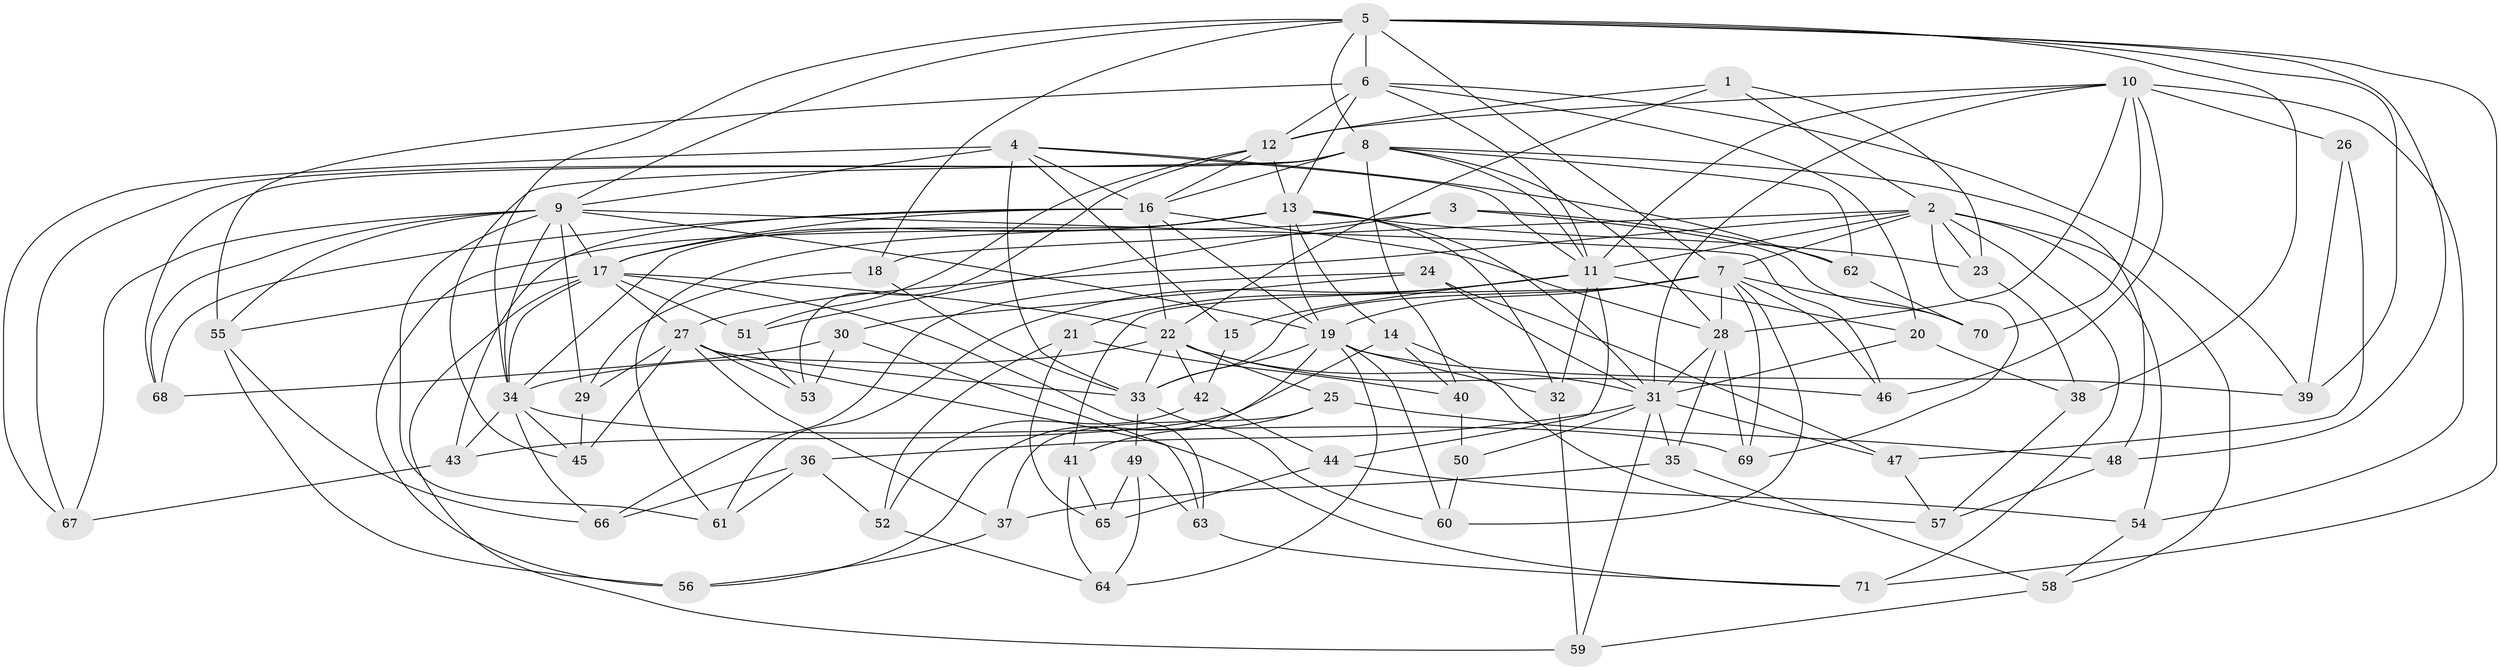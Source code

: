 // original degree distribution, {4: 1.0}
// Generated by graph-tools (version 1.1) at 2025/38/03/09/25 02:38:01]
// undirected, 71 vertices, 192 edges
graph export_dot {
graph [start="1"]
  node [color=gray90,style=filled];
  1;
  2;
  3;
  4;
  5;
  6;
  7;
  8;
  9;
  10;
  11;
  12;
  13;
  14;
  15;
  16;
  17;
  18;
  19;
  20;
  21;
  22;
  23;
  24;
  25;
  26;
  27;
  28;
  29;
  30;
  31;
  32;
  33;
  34;
  35;
  36;
  37;
  38;
  39;
  40;
  41;
  42;
  43;
  44;
  45;
  46;
  47;
  48;
  49;
  50;
  51;
  52;
  53;
  54;
  55;
  56;
  57;
  58;
  59;
  60;
  61;
  62;
  63;
  64;
  65;
  66;
  67;
  68;
  69;
  70;
  71;
  1 -- 2 [weight=1.0];
  1 -- 12 [weight=1.0];
  1 -- 22 [weight=1.0];
  1 -- 23 [weight=1.0];
  2 -- 7 [weight=1.0];
  2 -- 11 [weight=1.0];
  2 -- 18 [weight=1.0];
  2 -- 23 [weight=1.0];
  2 -- 27 [weight=1.0];
  2 -- 54 [weight=1.0];
  2 -- 58 [weight=1.0];
  2 -- 69 [weight=1.0];
  2 -- 71 [weight=1.0];
  3 -- 51 [weight=1.0];
  3 -- 56 [weight=1.0];
  3 -- 62 [weight=1.0];
  3 -- 70 [weight=1.0];
  4 -- 9 [weight=2.0];
  4 -- 11 [weight=1.0];
  4 -- 15 [weight=1.0];
  4 -- 16 [weight=1.0];
  4 -- 33 [weight=1.0];
  4 -- 62 [weight=1.0];
  4 -- 67 [weight=1.0];
  5 -- 6 [weight=2.0];
  5 -- 7 [weight=1.0];
  5 -- 8 [weight=1.0];
  5 -- 9 [weight=1.0];
  5 -- 18 [weight=1.0];
  5 -- 34 [weight=2.0];
  5 -- 38 [weight=1.0];
  5 -- 39 [weight=1.0];
  5 -- 48 [weight=1.0];
  5 -- 71 [weight=1.0];
  6 -- 11 [weight=1.0];
  6 -- 12 [weight=1.0];
  6 -- 13 [weight=2.0];
  6 -- 20 [weight=1.0];
  6 -- 39 [weight=1.0];
  6 -- 55 [weight=2.0];
  7 -- 19 [weight=1.0];
  7 -- 28 [weight=1.0];
  7 -- 33 [weight=1.0];
  7 -- 41 [weight=1.0];
  7 -- 46 [weight=1.0];
  7 -- 60 [weight=1.0];
  7 -- 69 [weight=1.0];
  7 -- 70 [weight=1.0];
  8 -- 11 [weight=1.0];
  8 -- 16 [weight=1.0];
  8 -- 28 [weight=1.0];
  8 -- 40 [weight=1.0];
  8 -- 45 [weight=1.0];
  8 -- 48 [weight=1.0];
  8 -- 62 [weight=1.0];
  8 -- 67 [weight=1.0];
  8 -- 68 [weight=1.0];
  9 -- 17 [weight=1.0];
  9 -- 19 [weight=1.0];
  9 -- 29 [weight=1.0];
  9 -- 34 [weight=1.0];
  9 -- 46 [weight=1.0];
  9 -- 55 [weight=1.0];
  9 -- 61 [weight=1.0];
  9 -- 67 [weight=1.0];
  9 -- 68 [weight=1.0];
  10 -- 11 [weight=1.0];
  10 -- 12 [weight=1.0];
  10 -- 26 [weight=2.0];
  10 -- 28 [weight=2.0];
  10 -- 31 [weight=1.0];
  10 -- 46 [weight=1.0];
  10 -- 54 [weight=1.0];
  10 -- 70 [weight=1.0];
  11 -- 15 [weight=2.0];
  11 -- 20 [weight=1.0];
  11 -- 21 [weight=1.0];
  11 -- 32 [weight=1.0];
  11 -- 44 [weight=1.0];
  11 -- 61 [weight=1.0];
  12 -- 13 [weight=2.0];
  12 -- 16 [weight=1.0];
  12 -- 51 [weight=1.0];
  12 -- 53 [weight=1.0];
  13 -- 14 [weight=1.0];
  13 -- 17 [weight=1.0];
  13 -- 19 [weight=1.0];
  13 -- 23 [weight=1.0];
  13 -- 31 [weight=1.0];
  13 -- 32 [weight=1.0];
  13 -- 34 [weight=1.0];
  13 -- 61 [weight=1.0];
  14 -- 40 [weight=1.0];
  14 -- 43 [weight=1.0];
  14 -- 57 [weight=1.0];
  15 -- 42 [weight=1.0];
  16 -- 17 [weight=2.0];
  16 -- 19 [weight=1.0];
  16 -- 22 [weight=3.0];
  16 -- 28 [weight=1.0];
  16 -- 43 [weight=1.0];
  16 -- 68 [weight=1.0];
  17 -- 22 [weight=2.0];
  17 -- 27 [weight=1.0];
  17 -- 34 [weight=1.0];
  17 -- 51 [weight=1.0];
  17 -- 55 [weight=1.0];
  17 -- 59 [weight=1.0];
  17 -- 63 [weight=1.0];
  18 -- 29 [weight=1.0];
  18 -- 33 [weight=1.0];
  19 -- 32 [weight=1.0];
  19 -- 33 [weight=1.0];
  19 -- 39 [weight=1.0];
  19 -- 56 [weight=1.0];
  19 -- 60 [weight=1.0];
  19 -- 64 [weight=1.0];
  20 -- 31 [weight=1.0];
  20 -- 38 [weight=1.0];
  21 -- 40 [weight=1.0];
  21 -- 52 [weight=1.0];
  21 -- 65 [weight=1.0];
  22 -- 25 [weight=1.0];
  22 -- 31 [weight=1.0];
  22 -- 33 [weight=1.0];
  22 -- 34 [weight=1.0];
  22 -- 42 [weight=1.0];
  22 -- 46 [weight=1.0];
  23 -- 38 [weight=1.0];
  24 -- 30 [weight=1.0];
  24 -- 31 [weight=1.0];
  24 -- 47 [weight=1.0];
  24 -- 66 [weight=1.0];
  25 -- 37 [weight=1.0];
  25 -- 41 [weight=1.0];
  25 -- 48 [weight=1.0];
  26 -- 39 [weight=1.0];
  26 -- 47 [weight=1.0];
  27 -- 29 [weight=1.0];
  27 -- 33 [weight=1.0];
  27 -- 37 [weight=1.0];
  27 -- 45 [weight=1.0];
  27 -- 53 [weight=1.0];
  27 -- 71 [weight=1.0];
  28 -- 31 [weight=1.0];
  28 -- 35 [weight=1.0];
  28 -- 69 [weight=1.0];
  29 -- 45 [weight=1.0];
  30 -- 53 [weight=1.0];
  30 -- 63 [weight=1.0];
  30 -- 68 [weight=1.0];
  31 -- 35 [weight=1.0];
  31 -- 36 [weight=1.0];
  31 -- 47 [weight=1.0];
  31 -- 50 [weight=2.0];
  31 -- 59 [weight=1.0];
  32 -- 59 [weight=1.0];
  33 -- 49 [weight=1.0];
  33 -- 60 [weight=1.0];
  34 -- 43 [weight=1.0];
  34 -- 45 [weight=1.0];
  34 -- 66 [weight=1.0];
  34 -- 69 [weight=1.0];
  35 -- 37 [weight=1.0];
  35 -- 58 [weight=1.0];
  36 -- 52 [weight=1.0];
  36 -- 61 [weight=1.0];
  36 -- 66 [weight=1.0];
  37 -- 56 [weight=1.0];
  38 -- 57 [weight=1.0];
  40 -- 50 [weight=1.0];
  41 -- 64 [weight=1.0];
  41 -- 65 [weight=1.0];
  42 -- 44 [weight=1.0];
  42 -- 52 [weight=1.0];
  43 -- 67 [weight=1.0];
  44 -- 54 [weight=1.0];
  44 -- 65 [weight=1.0];
  47 -- 57 [weight=1.0];
  48 -- 57 [weight=1.0];
  49 -- 63 [weight=1.0];
  49 -- 64 [weight=1.0];
  49 -- 65 [weight=1.0];
  50 -- 60 [weight=1.0];
  51 -- 53 [weight=1.0];
  52 -- 64 [weight=1.0];
  54 -- 58 [weight=1.0];
  55 -- 56 [weight=1.0];
  55 -- 66 [weight=1.0];
  58 -- 59 [weight=1.0];
  62 -- 70 [weight=1.0];
  63 -- 71 [weight=1.0];
}
